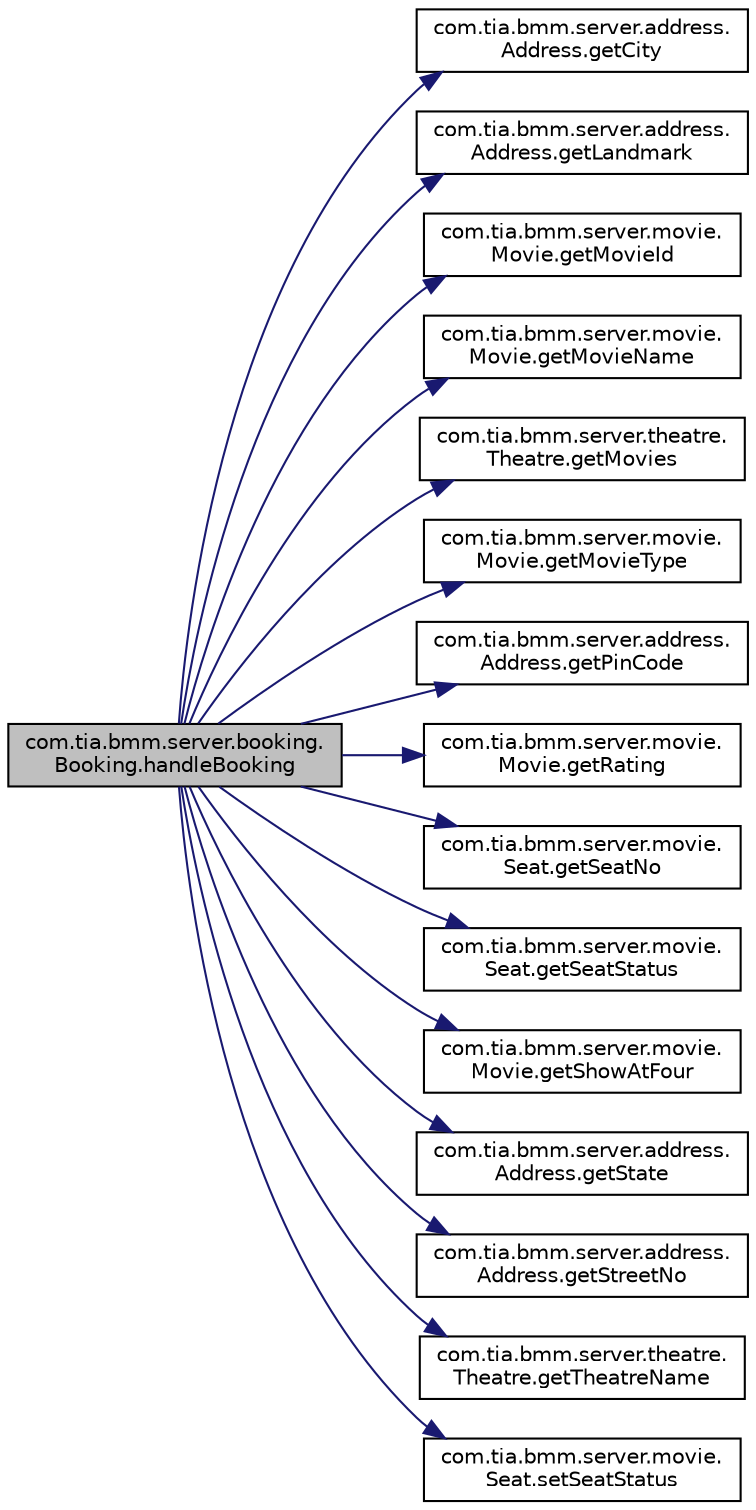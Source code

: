 digraph "com.tia.bmm.server.booking.Booking.handleBooking"
{
 // INTERACTIVE_SVG=YES
 // LATEX_PDF_SIZE
  edge [fontname="Helvetica",fontsize="10",labelfontname="Helvetica",labelfontsize="10"];
  node [fontname="Helvetica",fontsize="10",shape=record];
  rankdir="LR";
  Node1 [label="com.tia.bmm.server.booking.\lBooking.handleBooking",height=0.2,width=0.4,color="black", fillcolor="grey75", style="filled", fontcolor="black",tooltip=" "];
  Node1 -> Node2 [color="midnightblue",fontsize="10",style="solid",fontname="Helvetica"];
  Node2 [label="com.tia.bmm.server.address.\lAddress.getCity",height=0.2,width=0.4,color="black", fillcolor="white", style="filled",URL="$d5/da1/classcom_1_1tia_1_1bmm_1_1server_1_1address_1_1_address.html#af20527e485b38f9b824da440f9907011",tooltip=" "];
  Node1 -> Node3 [color="midnightblue",fontsize="10",style="solid",fontname="Helvetica"];
  Node3 [label="com.tia.bmm.server.address.\lAddress.getLandmark",height=0.2,width=0.4,color="black", fillcolor="white", style="filled",URL="$d5/da1/classcom_1_1tia_1_1bmm_1_1server_1_1address_1_1_address.html#adaaefa14d2da4c3dbf4e0c2b21aaacbb",tooltip=" "];
  Node1 -> Node4 [color="midnightblue",fontsize="10",style="solid",fontname="Helvetica"];
  Node4 [label="com.tia.bmm.server.movie.\lMovie.getMovieId",height=0.2,width=0.4,color="black", fillcolor="white", style="filled",URL="$d3/dd3/classcom_1_1tia_1_1bmm_1_1server_1_1movie_1_1_movie.html#ad7a45b31dd418b191289f13e68d45096",tooltip=" "];
  Node1 -> Node5 [color="midnightblue",fontsize="10",style="solid",fontname="Helvetica"];
  Node5 [label="com.tia.bmm.server.movie.\lMovie.getMovieName",height=0.2,width=0.4,color="black", fillcolor="white", style="filled",URL="$d3/dd3/classcom_1_1tia_1_1bmm_1_1server_1_1movie_1_1_movie.html#a6eeb3237fadae77e1fc1d1466d02f5cb",tooltip=" "];
  Node1 -> Node6 [color="midnightblue",fontsize="10",style="solid",fontname="Helvetica"];
  Node6 [label="com.tia.bmm.server.theatre.\lTheatre.getMovies",height=0.2,width=0.4,color="black", fillcolor="white", style="filled",URL="$d9/ddb/classcom_1_1tia_1_1bmm_1_1server_1_1theatre_1_1_theatre.html#a7d2e896d0907035193e11e53d6ec58eb",tooltip=" "];
  Node1 -> Node7 [color="midnightblue",fontsize="10",style="solid",fontname="Helvetica"];
  Node7 [label="com.tia.bmm.server.movie.\lMovie.getMovieType",height=0.2,width=0.4,color="black", fillcolor="white", style="filled",URL="$d3/dd3/classcom_1_1tia_1_1bmm_1_1server_1_1movie_1_1_movie.html#a4aa8a4b90a046a7c0ec374308270ae41",tooltip=" "];
  Node1 -> Node8 [color="midnightblue",fontsize="10",style="solid",fontname="Helvetica"];
  Node8 [label="com.tia.bmm.server.address.\lAddress.getPinCode",height=0.2,width=0.4,color="black", fillcolor="white", style="filled",URL="$d5/da1/classcom_1_1tia_1_1bmm_1_1server_1_1address_1_1_address.html#a2ab8b5db51d4918b3ae586899e9f2966",tooltip=" "];
  Node1 -> Node9 [color="midnightblue",fontsize="10",style="solid",fontname="Helvetica"];
  Node9 [label="com.tia.bmm.server.movie.\lMovie.getRating",height=0.2,width=0.4,color="black", fillcolor="white", style="filled",URL="$d3/dd3/classcom_1_1tia_1_1bmm_1_1server_1_1movie_1_1_movie.html#a14bfec7e511ab221f432983ad47b2846",tooltip=" "];
  Node1 -> Node10 [color="midnightblue",fontsize="10",style="solid",fontname="Helvetica"];
  Node10 [label="com.tia.bmm.server.movie.\lSeat.getSeatNo",height=0.2,width=0.4,color="black", fillcolor="white", style="filled",URL="$d0/d85/classcom_1_1tia_1_1bmm_1_1server_1_1movie_1_1_seat.html#aab350484da0d222fc9ddc224e998896d",tooltip=" "];
  Node1 -> Node11 [color="midnightblue",fontsize="10",style="solid",fontname="Helvetica"];
  Node11 [label="com.tia.bmm.server.movie.\lSeat.getSeatStatus",height=0.2,width=0.4,color="black", fillcolor="white", style="filled",URL="$d0/d85/classcom_1_1tia_1_1bmm_1_1server_1_1movie_1_1_seat.html#a555824e84b1308164084d0730a166420",tooltip=" "];
  Node1 -> Node12 [color="midnightblue",fontsize="10",style="solid",fontname="Helvetica"];
  Node12 [label="com.tia.bmm.server.movie.\lMovie.getShowAtFour",height=0.2,width=0.4,color="black", fillcolor="white", style="filled",URL="$d3/dd3/classcom_1_1tia_1_1bmm_1_1server_1_1movie_1_1_movie.html#ac3f2a20666529336a10d82af701273c3",tooltip=" "];
  Node1 -> Node13 [color="midnightblue",fontsize="10",style="solid",fontname="Helvetica"];
  Node13 [label="com.tia.bmm.server.address.\lAddress.getState",height=0.2,width=0.4,color="black", fillcolor="white", style="filled",URL="$d5/da1/classcom_1_1tia_1_1bmm_1_1server_1_1address_1_1_address.html#ad2ca9fb2be91212f1e621fa529b62345",tooltip=" "];
  Node1 -> Node14 [color="midnightblue",fontsize="10",style="solid",fontname="Helvetica"];
  Node14 [label="com.tia.bmm.server.address.\lAddress.getStreetNo",height=0.2,width=0.4,color="black", fillcolor="white", style="filled",URL="$d5/da1/classcom_1_1tia_1_1bmm_1_1server_1_1address_1_1_address.html#a54c6bb58e93a72e24cbba6a929b3aed3",tooltip=" "];
  Node1 -> Node15 [color="midnightblue",fontsize="10",style="solid",fontname="Helvetica"];
  Node15 [label="com.tia.bmm.server.theatre.\lTheatre.getTheatreName",height=0.2,width=0.4,color="black", fillcolor="white", style="filled",URL="$d9/ddb/classcom_1_1tia_1_1bmm_1_1server_1_1theatre_1_1_theatre.html#a079c3bcfad970bde006f602defe49fc6",tooltip=" "];
  Node1 -> Node16 [color="midnightblue",fontsize="10",style="solid",fontname="Helvetica"];
  Node16 [label="com.tia.bmm.server.movie.\lSeat.setSeatStatus",height=0.2,width=0.4,color="black", fillcolor="white", style="filled",URL="$d0/d85/classcom_1_1tia_1_1bmm_1_1server_1_1movie_1_1_seat.html#af0229e29cc08ff967675345e5d26371e",tooltip=" "];
}
